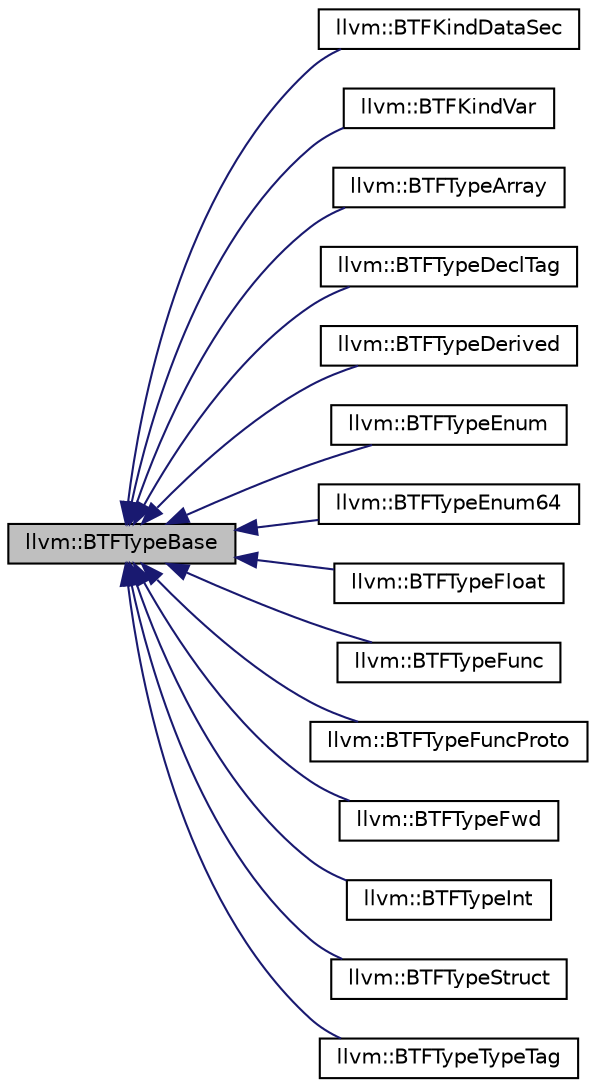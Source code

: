 digraph "llvm::BTFTypeBase"
{
 // LATEX_PDF_SIZE
  bgcolor="transparent";
  edge [fontname="Helvetica",fontsize="10",labelfontname="Helvetica",labelfontsize="10"];
  node [fontname="Helvetica",fontsize="10",shape=record];
  rankdir="LR";
  Node1 [label="llvm::BTFTypeBase",height=0.2,width=0.4,color="black", fillcolor="grey75", style="filled", fontcolor="black",tooltip="The base class for BTF type generation."];
  Node1 -> Node2 [dir="back",color="midnightblue",fontsize="10",style="solid",fontname="Helvetica"];
  Node2 [label="llvm::BTFKindDataSec",height=0.2,width=0.4,color="black",URL="$classllvm_1_1BTFKindDataSec.html",tooltip="Handle data sections."];
  Node1 -> Node3 [dir="back",color="midnightblue",fontsize="10",style="solid",fontname="Helvetica"];
  Node3 [label="llvm::BTFKindVar",height=0.2,width=0.4,color="black",URL="$classllvm_1_1BTFKindVar.html",tooltip="Handle variable instances."];
  Node1 -> Node4 [dir="back",color="midnightblue",fontsize="10",style="solid",fontname="Helvetica"];
  Node4 [label="llvm::BTFTypeArray",height=0.2,width=0.4,color="black",URL="$classllvm_1_1BTFTypeArray.html",tooltip="Handle array type."];
  Node1 -> Node5 [dir="back",color="midnightblue",fontsize="10",style="solid",fontname="Helvetica"];
  Node5 [label="llvm::BTFTypeDeclTag",height=0.2,width=0.4,color="black",URL="$classllvm_1_1BTFTypeDeclTag.html",tooltip="Handle decl tags."];
  Node1 -> Node6 [dir="back",color="midnightblue",fontsize="10",style="solid",fontname="Helvetica"];
  Node6 [label="llvm::BTFTypeDerived",height=0.2,width=0.4,color="black",URL="$classllvm_1_1BTFTypeDerived.html",tooltip="Handle several derived types include pointer, const, volatile, typedef and restrict."];
  Node1 -> Node7 [dir="back",color="midnightblue",fontsize="10",style="solid",fontname="Helvetica"];
  Node7 [label="llvm::BTFTypeEnum",height=0.2,width=0.4,color="black",URL="$classllvm_1_1BTFTypeEnum.html",tooltip="Handle enumerate type."];
  Node1 -> Node8 [dir="back",color="midnightblue",fontsize="10",style="solid",fontname="Helvetica"];
  Node8 [label="llvm::BTFTypeEnum64",height=0.2,width=0.4,color="black",URL="$classllvm_1_1BTFTypeEnum64.html",tooltip="Handle 64-bit enumerate type."];
  Node1 -> Node9 [dir="back",color="midnightblue",fontsize="10",style="solid",fontname="Helvetica"];
  Node9 [label="llvm::BTFTypeFloat",height=0.2,width=0.4,color="black",URL="$classllvm_1_1BTFTypeFloat.html",tooltip="Handle binary floating point type."];
  Node1 -> Node10 [dir="back",color="midnightblue",fontsize="10",style="solid",fontname="Helvetica"];
  Node10 [label="llvm::BTFTypeFunc",height=0.2,width=0.4,color="black",URL="$classllvm_1_1BTFTypeFunc.html",tooltip="Handle subprogram."];
  Node1 -> Node11 [dir="back",color="midnightblue",fontsize="10",style="solid",fontname="Helvetica"];
  Node11 [label="llvm::BTFTypeFuncProto",height=0.2,width=0.4,color="black",URL="$classllvm_1_1BTFTypeFuncProto.html",tooltip="Handle function pointer."];
  Node1 -> Node12 [dir="back",color="midnightblue",fontsize="10",style="solid",fontname="Helvetica"];
  Node12 [label="llvm::BTFTypeFwd",height=0.2,width=0.4,color="black",URL="$classllvm_1_1BTFTypeFwd.html",tooltip="Handle struct or union forward declaration."];
  Node1 -> Node13 [dir="back",color="midnightblue",fontsize="10",style="solid",fontname="Helvetica"];
  Node13 [label="llvm::BTFTypeInt",height=0.2,width=0.4,color="black",URL="$classllvm_1_1BTFTypeInt.html",tooltip="Handle int type."];
  Node1 -> Node14 [dir="back",color="midnightblue",fontsize="10",style="solid",fontname="Helvetica"];
  Node14 [label="llvm::BTFTypeStruct",height=0.2,width=0.4,color="black",URL="$classllvm_1_1BTFTypeStruct.html",tooltip="Handle struct/union type."];
  Node1 -> Node15 [dir="back",color="midnightblue",fontsize="10",style="solid",fontname="Helvetica"];
  Node15 [label="llvm::BTFTypeTypeTag",height=0.2,width=0.4,color="black",URL="$classllvm_1_1BTFTypeTypeTag.html",tooltip=" "];
}

